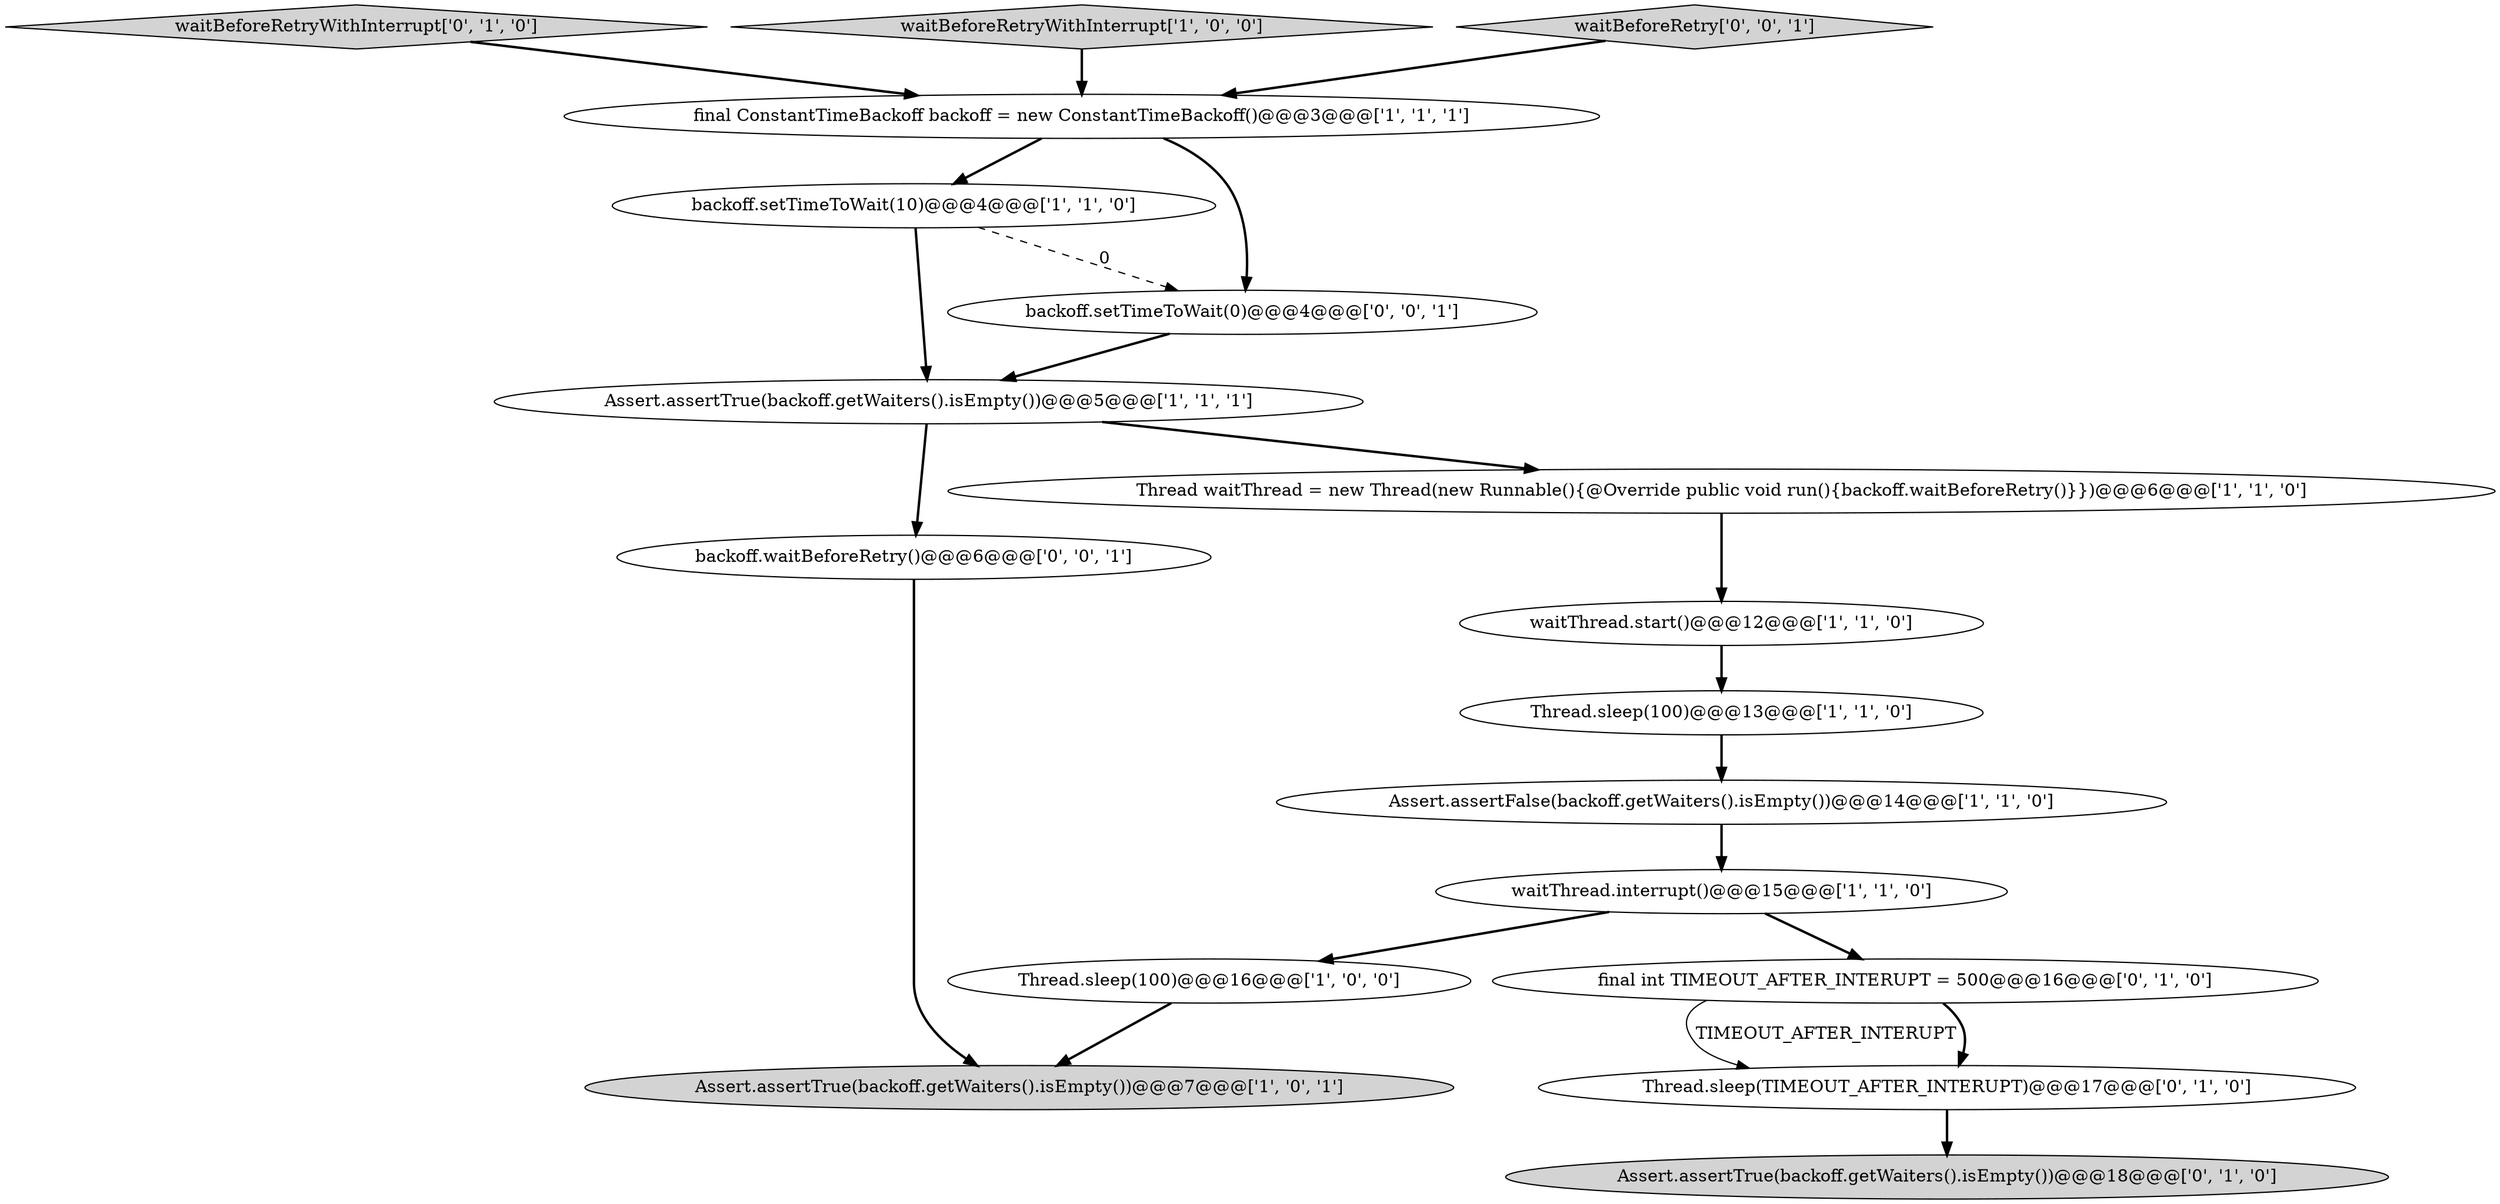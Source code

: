 digraph {
7 [style = filled, label = "Thread.sleep(100)@@@13@@@['1', '1', '0']", fillcolor = white, shape = ellipse image = "AAA0AAABBB1BBB"];
8 [style = filled, label = "waitThread.interrupt()@@@15@@@['1', '1', '0']", fillcolor = white, shape = ellipse image = "AAA0AAABBB1BBB"];
10 [style = filled, label = "final ConstantTimeBackoff backoff = new ConstantTimeBackoff()@@@3@@@['1', '1', '1']", fillcolor = white, shape = ellipse image = "AAA0AAABBB1BBB"];
14 [style = filled, label = "waitBeforeRetryWithInterrupt['0', '1', '0']", fillcolor = lightgray, shape = diamond image = "AAA0AAABBB2BBB"];
16 [style = filled, label = "backoff.waitBeforeRetry()@@@6@@@['0', '0', '1']", fillcolor = white, shape = ellipse image = "AAA0AAABBB3BBB"];
1 [style = filled, label = "Assert.assertTrue(backoff.getWaiters().isEmpty())@@@7@@@['1', '0', '1']", fillcolor = lightgray, shape = ellipse image = "AAA0AAABBB1BBB"];
5 [style = filled, label = "Thread waitThread = new Thread(new Runnable(){@Override public void run(){backoff.waitBeforeRetry()}})@@@6@@@['1', '1', '0']", fillcolor = white, shape = ellipse image = "AAA0AAABBB1BBB"];
2 [style = filled, label = "Thread.sleep(100)@@@16@@@['1', '0', '0']", fillcolor = white, shape = ellipse image = "AAA0AAABBB1BBB"];
4 [style = filled, label = "waitBeforeRetryWithInterrupt['1', '0', '0']", fillcolor = lightgray, shape = diamond image = "AAA0AAABBB1BBB"];
11 [style = filled, label = "Assert.assertTrue(backoff.getWaiters().isEmpty())@@@18@@@['0', '1', '0']", fillcolor = lightgray, shape = ellipse image = "AAA0AAABBB2BBB"];
3 [style = filled, label = "backoff.setTimeToWait(10)@@@4@@@['1', '1', '0']", fillcolor = white, shape = ellipse image = "AAA0AAABBB1BBB"];
17 [style = filled, label = "backoff.setTimeToWait(0)@@@4@@@['0', '0', '1']", fillcolor = white, shape = ellipse image = "AAA0AAABBB3BBB"];
0 [style = filled, label = "Assert.assertFalse(backoff.getWaiters().isEmpty())@@@14@@@['1', '1', '0']", fillcolor = white, shape = ellipse image = "AAA0AAABBB1BBB"];
12 [style = filled, label = "Thread.sleep(TIMEOUT_AFTER_INTERUPT)@@@17@@@['0', '1', '0']", fillcolor = white, shape = ellipse image = "AAA1AAABBB2BBB"];
9 [style = filled, label = "waitThread.start()@@@12@@@['1', '1', '0']", fillcolor = white, shape = ellipse image = "AAA0AAABBB1BBB"];
13 [style = filled, label = "final int TIMEOUT_AFTER_INTERUPT = 500@@@16@@@['0', '1', '0']", fillcolor = white, shape = ellipse image = "AAA0AAABBB2BBB"];
15 [style = filled, label = "waitBeforeRetry['0', '0', '1']", fillcolor = lightgray, shape = diamond image = "AAA0AAABBB3BBB"];
6 [style = filled, label = "Assert.assertTrue(backoff.getWaiters().isEmpty())@@@5@@@['1', '1', '1']", fillcolor = white, shape = ellipse image = "AAA0AAABBB1BBB"];
3->17 [style = dashed, label="0"];
10->17 [style = bold, label=""];
0->8 [style = bold, label=""];
5->9 [style = bold, label=""];
10->3 [style = bold, label=""];
3->6 [style = bold, label=""];
6->16 [style = bold, label=""];
13->12 [style = bold, label=""];
8->2 [style = bold, label=""];
16->1 [style = bold, label=""];
17->6 [style = bold, label=""];
7->0 [style = bold, label=""];
2->1 [style = bold, label=""];
8->13 [style = bold, label=""];
6->5 [style = bold, label=""];
4->10 [style = bold, label=""];
12->11 [style = bold, label=""];
13->12 [style = solid, label="TIMEOUT_AFTER_INTERUPT"];
14->10 [style = bold, label=""];
15->10 [style = bold, label=""];
9->7 [style = bold, label=""];
}
